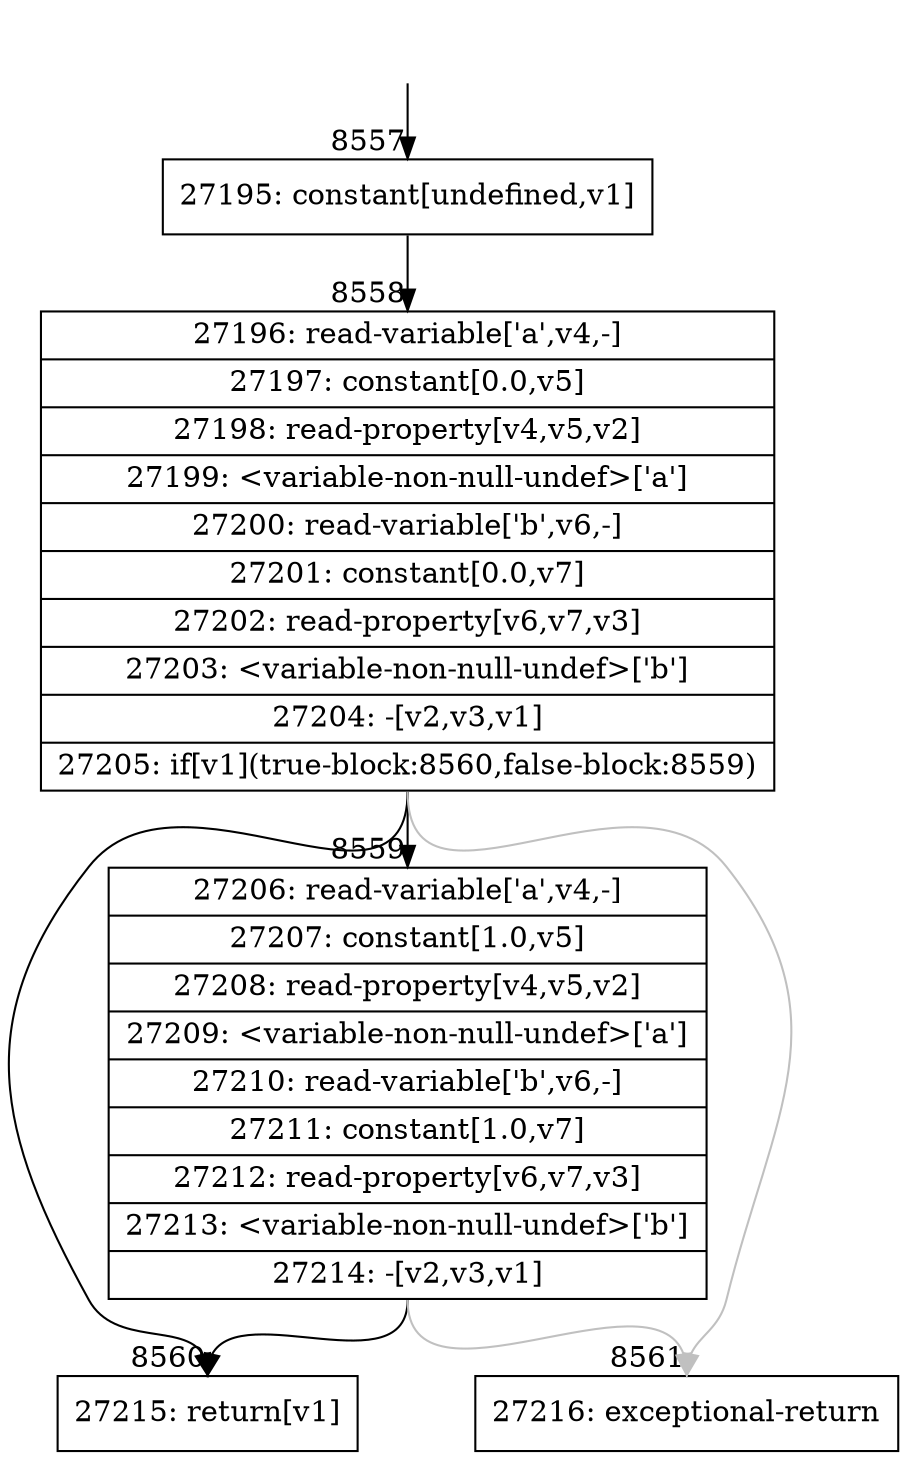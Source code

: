 digraph {
rankdir="TD"
BB_entry813[shape=none,label=""];
BB_entry813 -> BB8557 [tailport=s, headport=n, headlabel="    8557"]
BB8557 [shape=record label="{27195: constant[undefined,v1]}" ] 
BB8557 -> BB8558 [tailport=s, headport=n, headlabel="      8558"]
BB8558 [shape=record label="{27196: read-variable['a',v4,-]|27197: constant[0.0,v5]|27198: read-property[v4,v5,v2]|27199: \<variable-non-null-undef\>['a']|27200: read-variable['b',v6,-]|27201: constant[0.0,v7]|27202: read-property[v6,v7,v3]|27203: \<variable-non-null-undef\>['b']|27204: -[v2,v3,v1]|27205: if[v1](true-block:8560,false-block:8559)}" ] 
BB8558 -> BB8560 [tailport=s, headport=n, headlabel="      8560"]
BB8558 -> BB8559 [tailport=s, headport=n, headlabel="      8559"]
BB8558 -> BB8561 [tailport=s, headport=n, color=gray, headlabel="      8561"]
BB8559 [shape=record label="{27206: read-variable['a',v4,-]|27207: constant[1.0,v5]|27208: read-property[v4,v5,v2]|27209: \<variable-non-null-undef\>['a']|27210: read-variable['b',v6,-]|27211: constant[1.0,v7]|27212: read-property[v6,v7,v3]|27213: \<variable-non-null-undef\>['b']|27214: -[v2,v3,v1]}" ] 
BB8559 -> BB8560 [tailport=s, headport=n]
BB8559 -> BB8561 [tailport=s, headport=n, color=gray]
BB8560 [shape=record label="{27215: return[v1]}" ] 
BB8561 [shape=record label="{27216: exceptional-return}" ] 
//#$~ 4831
}
